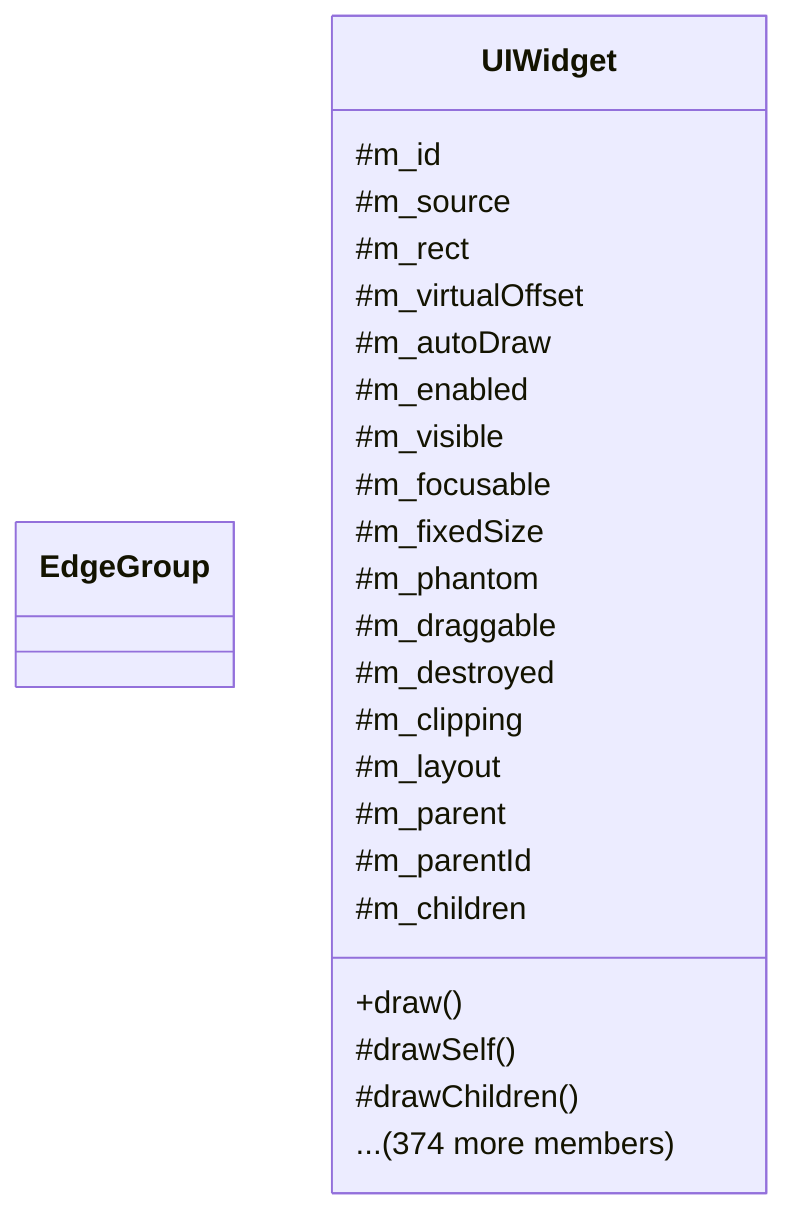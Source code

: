 classDiagram
    class EdgeGroup {
    }
    class UIWidget {
        +draw()
        #drawSelf()
        #drawChildren()
        #m_id
        #m_source
        #m_rect
        #m_virtualOffset
        #m_autoDraw
        #m_enabled
        #m_visible
        #m_focusable
        #m_fixedSize
        #m_phantom
        #m_draggable
        #m_destroyed
        #m_clipping
        #m_layout
        #m_parent
        #m_parentId
        #m_children
        ... (374 more members)
    }